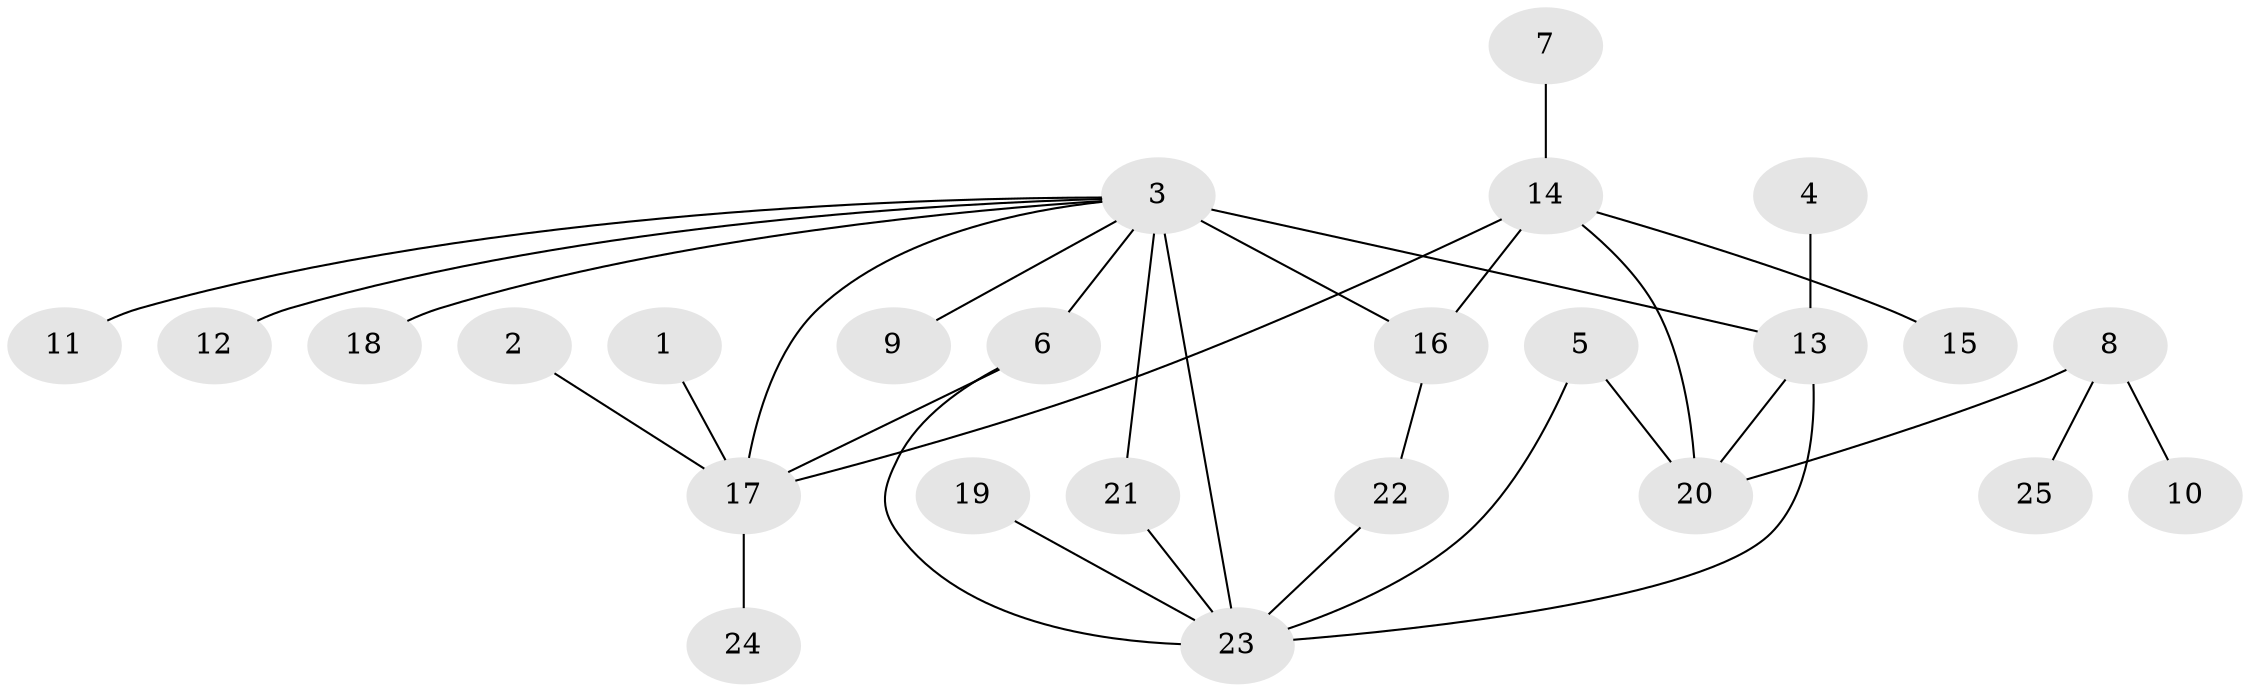// original degree distribution, {7: 0.06, 6: 0.02, 4: 0.06, 5: 0.04, 9: 0.02, 8: 0.02, 3: 0.08, 1: 0.56, 2: 0.14}
// Generated by graph-tools (version 1.1) at 2025/26/03/09/25 03:26:39]
// undirected, 25 vertices, 32 edges
graph export_dot {
graph [start="1"]
  node [color=gray90,style=filled];
  1;
  2;
  3;
  4;
  5;
  6;
  7;
  8;
  9;
  10;
  11;
  12;
  13;
  14;
  15;
  16;
  17;
  18;
  19;
  20;
  21;
  22;
  23;
  24;
  25;
  1 -- 17 [weight=1.0];
  2 -- 17 [weight=1.0];
  3 -- 6 [weight=1.0];
  3 -- 9 [weight=1.0];
  3 -- 11 [weight=1.0];
  3 -- 12 [weight=1.0];
  3 -- 13 [weight=2.0];
  3 -- 16 [weight=1.0];
  3 -- 17 [weight=1.0];
  3 -- 18 [weight=1.0];
  3 -- 21 [weight=1.0];
  3 -- 23 [weight=3.0];
  4 -- 13 [weight=1.0];
  5 -- 20 [weight=1.0];
  5 -- 23 [weight=1.0];
  6 -- 17 [weight=1.0];
  6 -- 23 [weight=1.0];
  7 -- 14 [weight=1.0];
  8 -- 10 [weight=1.0];
  8 -- 20 [weight=1.0];
  8 -- 25 [weight=1.0];
  13 -- 20 [weight=1.0];
  13 -- 23 [weight=1.0];
  14 -- 15 [weight=1.0];
  14 -- 16 [weight=1.0];
  14 -- 17 [weight=1.0];
  14 -- 20 [weight=1.0];
  16 -- 22 [weight=1.0];
  17 -- 24 [weight=1.0];
  19 -- 23 [weight=1.0];
  21 -- 23 [weight=1.0];
  22 -- 23 [weight=1.0];
}
